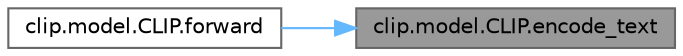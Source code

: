 digraph "clip.model.CLIP.encode_text"
{
 // LATEX_PDF_SIZE
  bgcolor="transparent";
  edge [fontname=Helvetica,fontsize=10,labelfontname=Helvetica,labelfontsize=10];
  node [fontname=Helvetica,fontsize=10,shape=box,height=0.2,width=0.4];
  rankdir="RL";
  Node1 [id="Node000001",label="clip.model.CLIP.encode_text",height=0.2,width=0.4,color="gray40", fillcolor="grey60", style="filled", fontcolor="black",tooltip="Encodes input text to produce textual embeddings."];
  Node1 -> Node2 [id="edge1_Node000001_Node000002",dir="back",color="steelblue1",style="solid",tooltip=" "];
  Node2 [id="Node000002",label="clip.model.CLIP.forward",height=0.2,width=0.4,color="grey40", fillcolor="white", style="filled",URL="$classclip_1_1model_1_1_c_l_i_p.html#a1c43021197ab17b78bebd15b2a734ab8",tooltip="Performs a forward pass through the CLIP model."];
}
